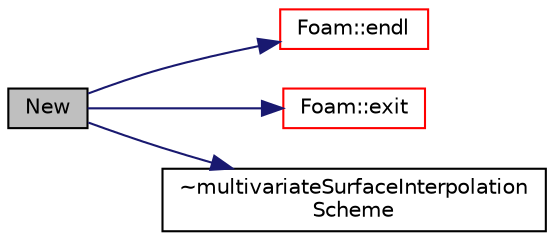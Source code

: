 digraph "New"
{
  bgcolor="transparent";
  edge [fontname="Helvetica",fontsize="10",labelfontname="Helvetica",labelfontsize="10"];
  node [fontname="Helvetica",fontsize="10",shape=record];
  rankdir="LR";
  Node15 [label="New",height=0.2,width=0.4,color="black", fillcolor="grey75", style="filled", fontcolor="black"];
  Node15 -> Node16 [color="midnightblue",fontsize="10",style="solid",fontname="Helvetica"];
  Node16 [label="Foam::endl",height=0.2,width=0.4,color="red",URL="$a21851.html#a2db8fe02a0d3909e9351bb4275b23ce4",tooltip="Add newline and flush stream. "];
  Node15 -> Node18 [color="midnightblue",fontsize="10",style="solid",fontname="Helvetica"];
  Node18 [label="Foam::exit",height=0.2,width=0.4,color="red",URL="$a21851.html#a06ca7250d8e89caf05243ec094843642"];
  Node15 -> Node65 [color="midnightblue",fontsize="10",style="solid",fontname="Helvetica"];
  Node65 [label="~multivariateSurfaceInterpolation\lScheme",height=0.2,width=0.4,color="black",URL="$a23945.html#a9339dcf9b146b32cc0cce865348a4833",tooltip="Destructor. "];
}
